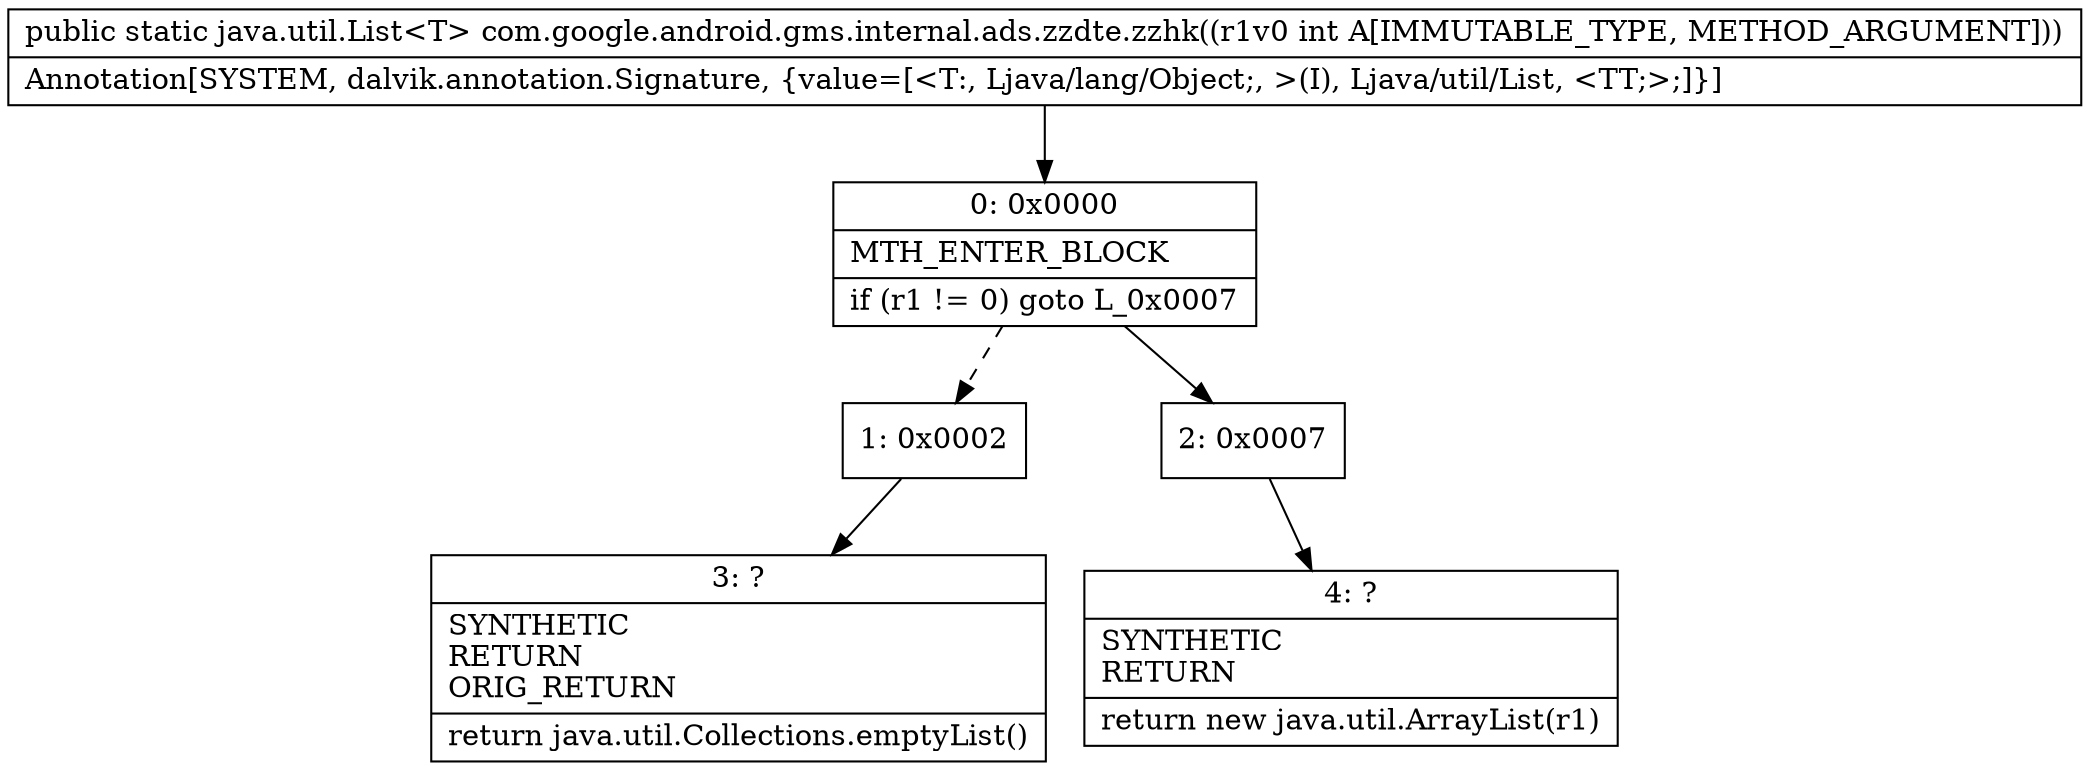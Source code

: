 digraph "CFG forcom.google.android.gms.internal.ads.zzdte.zzhk(I)Ljava\/util\/List;" {
Node_0 [shape=record,label="{0\:\ 0x0000|MTH_ENTER_BLOCK\l|if (r1 != 0) goto L_0x0007\l}"];
Node_1 [shape=record,label="{1\:\ 0x0002}"];
Node_2 [shape=record,label="{2\:\ 0x0007}"];
Node_3 [shape=record,label="{3\:\ ?|SYNTHETIC\lRETURN\lORIG_RETURN\l|return java.util.Collections.emptyList()\l}"];
Node_4 [shape=record,label="{4\:\ ?|SYNTHETIC\lRETURN\l|return new java.util.ArrayList(r1)\l}"];
MethodNode[shape=record,label="{public static java.util.List\<T\> com.google.android.gms.internal.ads.zzdte.zzhk((r1v0 int A[IMMUTABLE_TYPE, METHOD_ARGUMENT]))  | Annotation[SYSTEM, dalvik.annotation.Signature, \{value=[\<T:, Ljava\/lang\/Object;, \>(I), Ljava\/util\/List, \<TT;\>;]\}]\l}"];
MethodNode -> Node_0;
Node_0 -> Node_1[style=dashed];
Node_0 -> Node_2;
Node_1 -> Node_3;
Node_2 -> Node_4;
}

